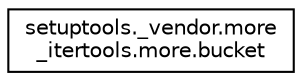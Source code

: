 digraph "Graphical Class Hierarchy"
{
 // LATEX_PDF_SIZE
  edge [fontname="Helvetica",fontsize="10",labelfontname="Helvetica",labelfontsize="10"];
  node [fontname="Helvetica",fontsize="10",shape=record];
  rankdir="LR";
  Node0 [label="setuptools._vendor.more\l_itertools.more.bucket",height=0.2,width=0.4,color="black", fillcolor="white", style="filled",URL="$dd/daa/classsetuptools_1_1__vendor_1_1more__itertools_1_1more_1_1bucket.html",tooltip=" "];
}

